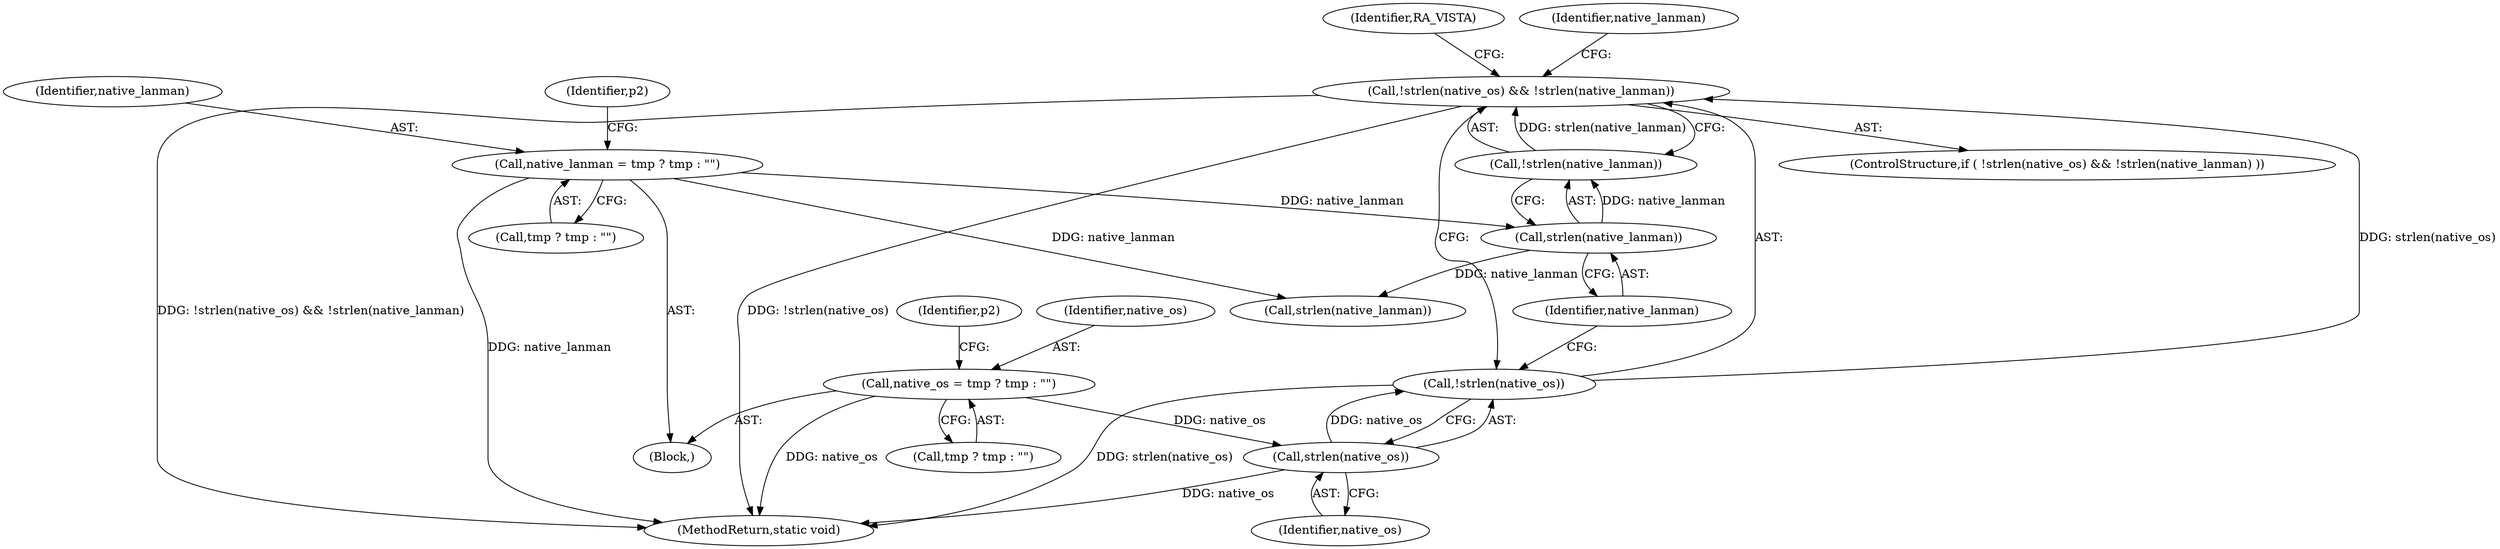 digraph "0_samba_9280051bfba337458722fb157f3082f93cbd9f2b@API" {
"1000295" [label="(Call,!strlen(native_os) && !strlen(native_lanman))"];
"1000296" [label="(Call,!strlen(native_os))"];
"1000297" [label="(Call,strlen(native_os))"];
"1000244" [label="(Call,native_os = tmp ? tmp : \"\")"];
"1000299" [label="(Call,!strlen(native_lanman))"];
"1000300" [label="(Call,strlen(native_lanman))"];
"1000259" [label="(Call,native_lanman = tmp ? tmp : \"\")"];
"1000294" [label="(ControlStructure,if ( !strlen(native_os) && !strlen(native_lanman) ))"];
"1000299" [label="(Call,!strlen(native_lanman))"];
"1000532" [label="(MethodReturn,static void)"];
"1000295" [label="(Call,!strlen(native_os) && !strlen(native_lanman))"];
"1000296" [label="(Call,!strlen(native_os))"];
"1000261" [label="(Call,tmp ? tmp : \"\")"];
"1000251" [label="(Identifier,p2)"];
"1000266" [label="(Identifier,p2)"];
"1000259" [label="(Call,native_lanman = tmp ? tmp : \"\")"];
"1000117" [label="(Block,)"];
"1000244" [label="(Call,native_os = tmp ? tmp : \"\")"];
"1000301" [label="(Identifier,native_lanman)"];
"1000306" [label="(Call,strlen(native_lanman))"];
"1000245" [label="(Identifier,native_os)"];
"1000260" [label="(Identifier,native_lanman)"];
"1000298" [label="(Identifier,native_os)"];
"1000297" [label="(Call,strlen(native_os))"];
"1000300" [label="(Call,strlen(native_lanman))"];
"1000303" [label="(Identifier,RA_VISTA)"];
"1000307" [label="(Identifier,native_lanman)"];
"1000246" [label="(Call,tmp ? tmp : \"\")"];
"1000295" -> "1000294"  [label="AST: "];
"1000295" -> "1000296"  [label="CFG: "];
"1000295" -> "1000299"  [label="CFG: "];
"1000296" -> "1000295"  [label="AST: "];
"1000299" -> "1000295"  [label="AST: "];
"1000303" -> "1000295"  [label="CFG: "];
"1000307" -> "1000295"  [label="CFG: "];
"1000295" -> "1000532"  [label="DDG: !strlen(native_os)"];
"1000295" -> "1000532"  [label="DDG: !strlen(native_os) && !strlen(native_lanman)"];
"1000296" -> "1000295"  [label="DDG: strlen(native_os)"];
"1000299" -> "1000295"  [label="DDG: strlen(native_lanman)"];
"1000296" -> "1000297"  [label="CFG: "];
"1000297" -> "1000296"  [label="AST: "];
"1000301" -> "1000296"  [label="CFG: "];
"1000296" -> "1000532"  [label="DDG: strlen(native_os)"];
"1000297" -> "1000296"  [label="DDG: native_os"];
"1000297" -> "1000298"  [label="CFG: "];
"1000298" -> "1000297"  [label="AST: "];
"1000297" -> "1000532"  [label="DDG: native_os"];
"1000244" -> "1000297"  [label="DDG: native_os"];
"1000244" -> "1000117"  [label="AST: "];
"1000244" -> "1000246"  [label="CFG: "];
"1000245" -> "1000244"  [label="AST: "];
"1000246" -> "1000244"  [label="AST: "];
"1000251" -> "1000244"  [label="CFG: "];
"1000244" -> "1000532"  [label="DDG: native_os"];
"1000299" -> "1000300"  [label="CFG: "];
"1000300" -> "1000299"  [label="AST: "];
"1000300" -> "1000299"  [label="DDG: native_lanman"];
"1000300" -> "1000301"  [label="CFG: "];
"1000301" -> "1000300"  [label="AST: "];
"1000259" -> "1000300"  [label="DDG: native_lanman"];
"1000300" -> "1000306"  [label="DDG: native_lanman"];
"1000259" -> "1000117"  [label="AST: "];
"1000259" -> "1000261"  [label="CFG: "];
"1000260" -> "1000259"  [label="AST: "];
"1000261" -> "1000259"  [label="AST: "];
"1000266" -> "1000259"  [label="CFG: "];
"1000259" -> "1000532"  [label="DDG: native_lanman"];
"1000259" -> "1000306"  [label="DDG: native_lanman"];
}
